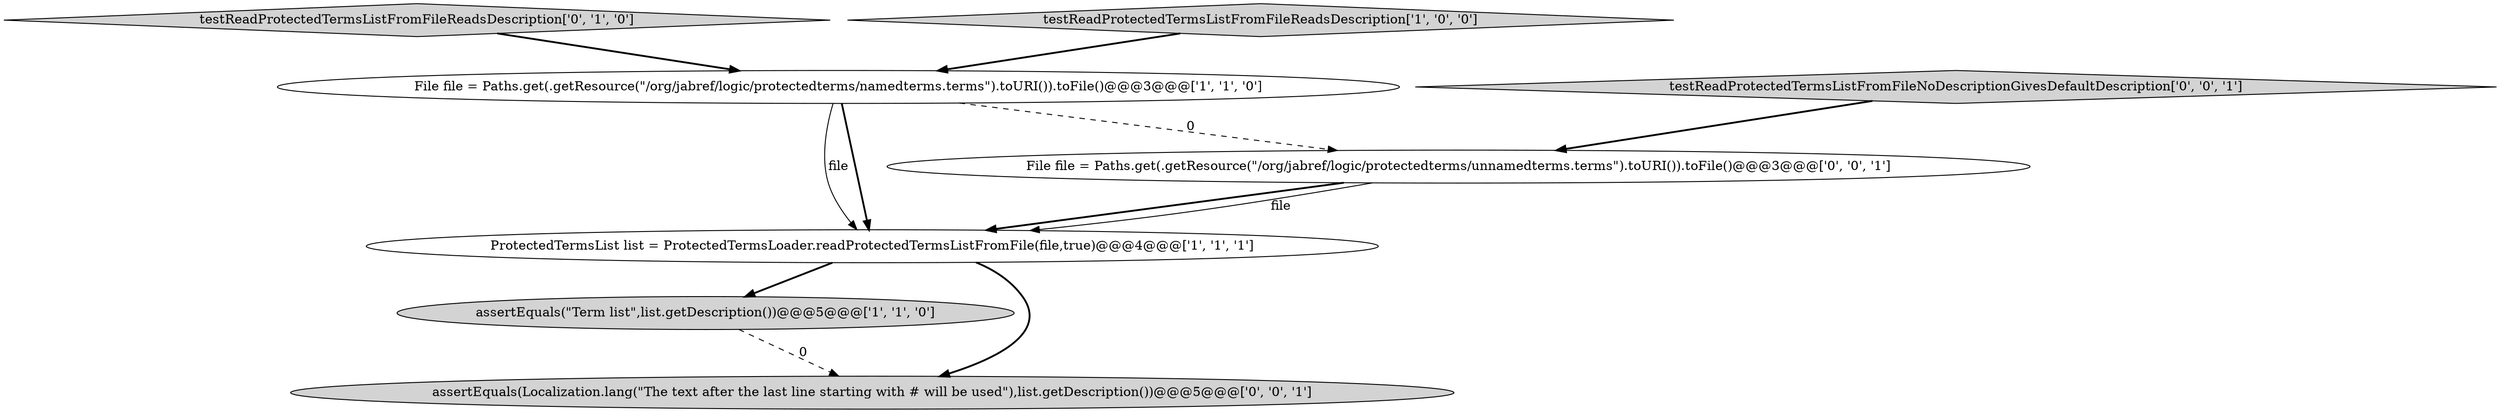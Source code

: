 digraph {
4 [style = filled, label = "testReadProtectedTermsListFromFileReadsDescription['0', '1', '0']", fillcolor = lightgray, shape = diamond image = "AAA0AAABBB2BBB"];
7 [style = filled, label = "File file = Paths.get(.getResource(\"/org/jabref/logic/protectedterms/unnamedterms.terms\").toURI()).toFile()@@@3@@@['0', '0', '1']", fillcolor = white, shape = ellipse image = "AAA0AAABBB3BBB"];
0 [style = filled, label = "testReadProtectedTermsListFromFileReadsDescription['1', '0', '0']", fillcolor = lightgray, shape = diamond image = "AAA0AAABBB1BBB"];
6 [style = filled, label = "testReadProtectedTermsListFromFileNoDescriptionGivesDefaultDescription['0', '0', '1']", fillcolor = lightgray, shape = diamond image = "AAA0AAABBB3BBB"];
3 [style = filled, label = "assertEquals(\"Term list\",list.getDescription())@@@5@@@['1', '1', '0']", fillcolor = lightgray, shape = ellipse image = "AAA0AAABBB1BBB"];
5 [style = filled, label = "assertEquals(Localization.lang(\"The text after the last line starting with # will be used\"),list.getDescription())@@@5@@@['0', '0', '1']", fillcolor = lightgray, shape = ellipse image = "AAA0AAABBB3BBB"];
2 [style = filled, label = "File file = Paths.get(.getResource(\"/org/jabref/logic/protectedterms/namedterms.terms\").toURI()).toFile()@@@3@@@['1', '1', '0']", fillcolor = white, shape = ellipse image = "AAA0AAABBB1BBB"];
1 [style = filled, label = "ProtectedTermsList list = ProtectedTermsLoader.readProtectedTermsListFromFile(file,true)@@@4@@@['1', '1', '1']", fillcolor = white, shape = ellipse image = "AAA0AAABBB1BBB"];
1->3 [style = bold, label=""];
1->5 [style = bold, label=""];
3->5 [style = dashed, label="0"];
2->1 [style = solid, label="file"];
4->2 [style = bold, label=""];
7->1 [style = bold, label=""];
6->7 [style = bold, label=""];
2->7 [style = dashed, label="0"];
7->1 [style = solid, label="file"];
2->1 [style = bold, label=""];
0->2 [style = bold, label=""];
}
